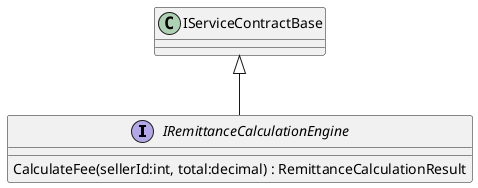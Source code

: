 @startuml
interface IRemittanceCalculationEngine {
    CalculateFee(sellerId:int, total:decimal) : RemittanceCalculationResult
}
IServiceContractBase <|-- IRemittanceCalculationEngine
@enduml
